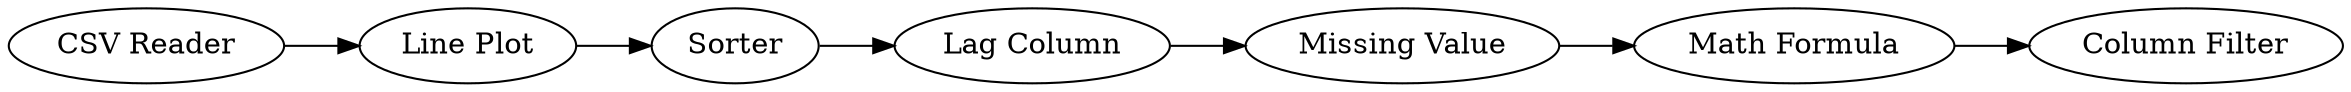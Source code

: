 digraph {
	6 -> 3
	3 -> 2
	4 -> 5
	5 -> 7
	1 -> 6
	2 -> 4
	5 [label="Math Formula"]
	1 [label="CSV Reader"]
	7 [label="Column Filter"]
	4 [label="Missing Value"]
	6 [label="Line Plot"]
	3 [label=Sorter]
	2 [label="Lag Column"]
	rankdir=LR
}
